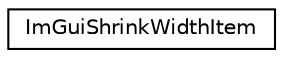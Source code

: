digraph "Graphical Class Hierarchy"
{
  edge [fontname="Helvetica",fontsize="10",labelfontname="Helvetica",labelfontsize="10"];
  node [fontname="Helvetica",fontsize="10",shape=record];
  rankdir="LR";
  Node0 [label="ImGuiShrinkWidthItem",height=0.2,width=0.4,color="black", fillcolor="white", style="filled",URL="$structImGuiShrinkWidthItem.html"];
}
